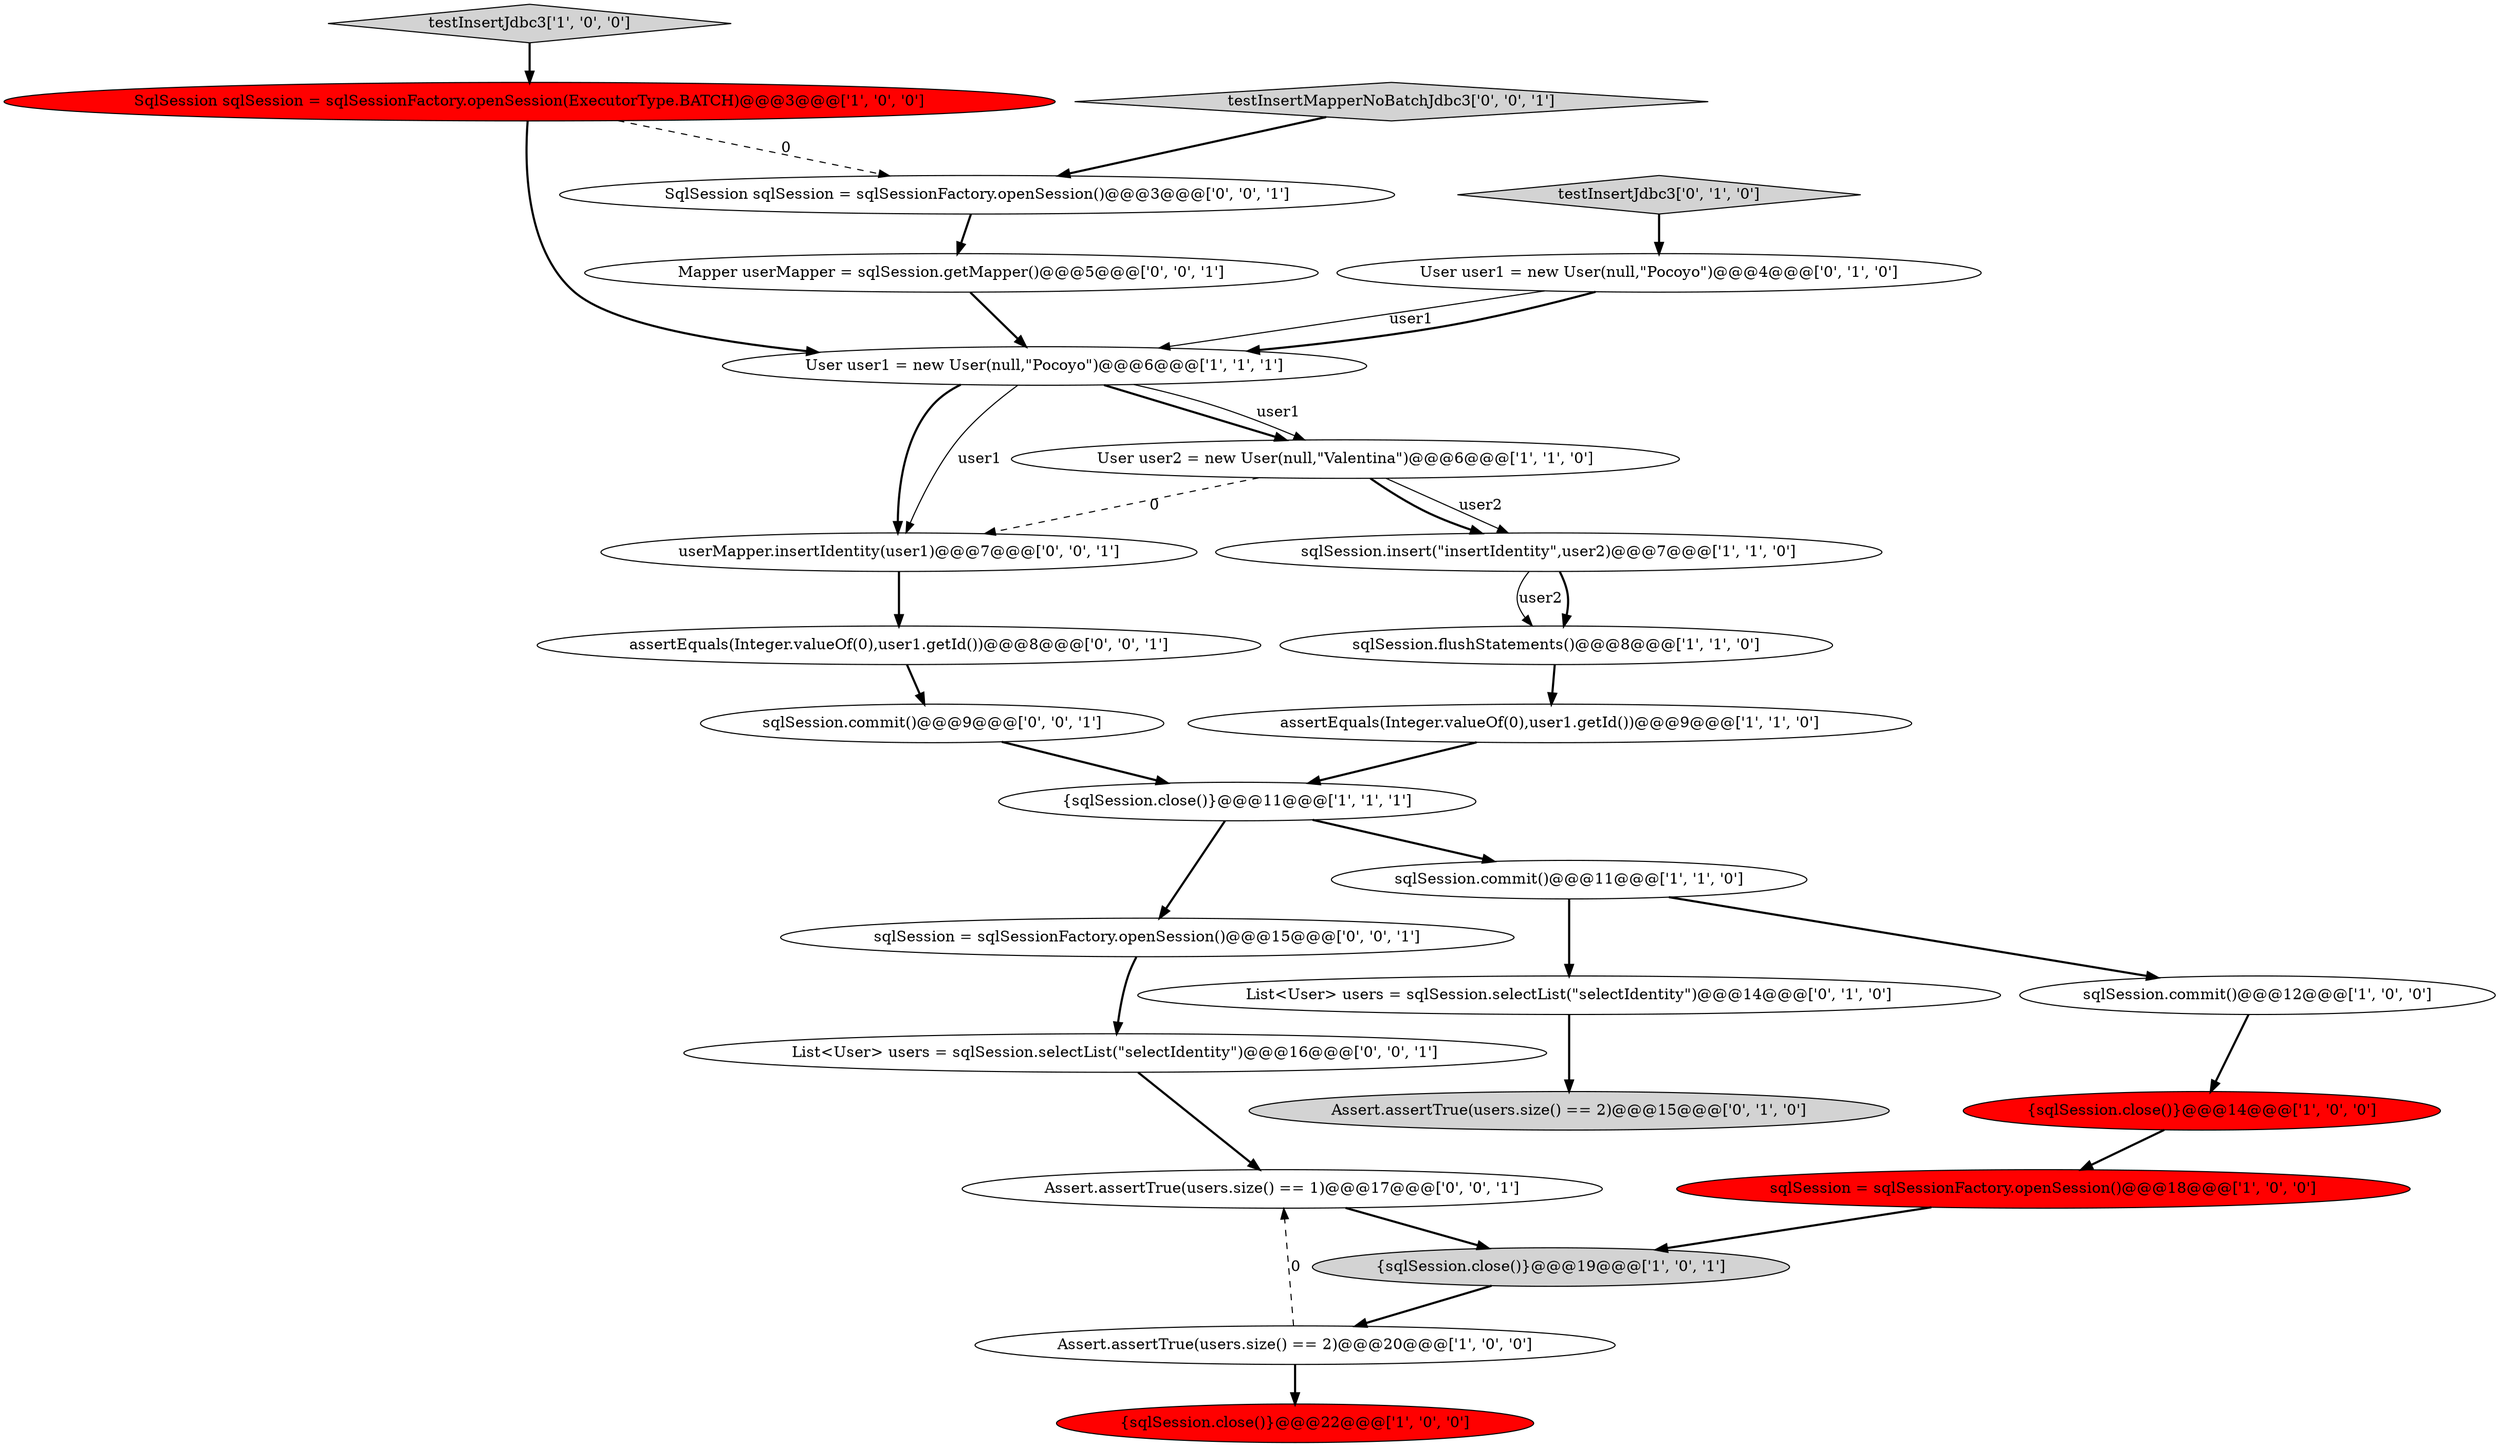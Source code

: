 digraph {
4 [style = filled, label = "testInsertJdbc3['1', '0', '0']", fillcolor = lightgray, shape = diamond image = "AAA0AAABBB1BBB"];
26 [style = filled, label = "sqlSession = sqlSessionFactory.openSession()@@@15@@@['0', '0', '1']", fillcolor = white, shape = ellipse image = "AAA0AAABBB3BBB"];
8 [style = filled, label = "sqlSession.commit()@@@11@@@['1', '1', '0']", fillcolor = white, shape = ellipse image = "AAA0AAABBB1BBB"];
0 [style = filled, label = "sqlSession.commit()@@@12@@@['1', '0', '0']", fillcolor = white, shape = ellipse image = "AAA0AAABBB1BBB"];
22 [style = filled, label = "testInsertMapperNoBatchJdbc3['0', '0', '1']", fillcolor = lightgray, shape = diamond image = "AAA0AAABBB3BBB"];
17 [style = filled, label = "Assert.assertTrue(users.size() == 2)@@@15@@@['0', '1', '0']", fillcolor = lightgray, shape = ellipse image = "AAA0AAABBB2BBB"];
6 [style = filled, label = "sqlSession.insert(\"insertIdentity\",user2)@@@7@@@['1', '1', '0']", fillcolor = white, shape = ellipse image = "AAA0AAABBB1BBB"];
16 [style = filled, label = "List<User> users = sqlSession.selectList(\"selectIdentity\")@@@14@@@['0', '1', '0']", fillcolor = white, shape = ellipse image = "AAA0AAABBB2BBB"];
2 [style = filled, label = "{sqlSession.close()}@@@22@@@['1', '0', '0']", fillcolor = red, shape = ellipse image = "AAA1AAABBB1BBB"];
15 [style = filled, label = "testInsertJdbc3['0', '1', '0']", fillcolor = lightgray, shape = diamond image = "AAA0AAABBB2BBB"];
21 [style = filled, label = "userMapper.insertIdentity(user1)@@@7@@@['0', '0', '1']", fillcolor = white, shape = ellipse image = "AAA0AAABBB3BBB"];
24 [style = filled, label = "List<User> users = sqlSession.selectList(\"selectIdentity\")@@@16@@@['0', '0', '1']", fillcolor = white, shape = ellipse image = "AAA0AAABBB3BBB"];
27 [style = filled, label = "sqlSession.commit()@@@9@@@['0', '0', '1']", fillcolor = white, shape = ellipse image = "AAA0AAABBB3BBB"];
11 [style = filled, label = "SqlSession sqlSession = sqlSessionFactory.openSession(ExecutorType.BATCH)@@@3@@@['1', '0', '0']", fillcolor = red, shape = ellipse image = "AAA1AAABBB1BBB"];
9 [style = filled, label = "sqlSession = sqlSessionFactory.openSession()@@@18@@@['1', '0', '0']", fillcolor = red, shape = ellipse image = "AAA1AAABBB1BBB"];
14 [style = filled, label = "assertEquals(Integer.valueOf(0),user1.getId())@@@9@@@['1', '1', '0']", fillcolor = white, shape = ellipse image = "AAA0AAABBB1BBB"];
19 [style = filled, label = "Mapper userMapper = sqlSession.getMapper()@@@5@@@['0', '0', '1']", fillcolor = white, shape = ellipse image = "AAA0AAABBB3BBB"];
23 [style = filled, label = "SqlSession sqlSession = sqlSessionFactory.openSession()@@@3@@@['0', '0', '1']", fillcolor = white, shape = ellipse image = "AAA0AAABBB3BBB"];
18 [style = filled, label = "User user1 = new User(null,\"Pocoyo\")@@@4@@@['0', '1', '0']", fillcolor = white, shape = ellipse image = "AAA0AAABBB2BBB"];
13 [style = filled, label = "User user2 = new User(null,\"Valentina\")@@@6@@@['1', '1', '0']", fillcolor = white, shape = ellipse image = "AAA0AAABBB1BBB"];
5 [style = filled, label = "sqlSession.flushStatements()@@@8@@@['1', '1', '0']", fillcolor = white, shape = ellipse image = "AAA0AAABBB1BBB"];
10 [style = filled, label = "{sqlSession.close()}@@@19@@@['1', '0', '1']", fillcolor = lightgray, shape = ellipse image = "AAA0AAABBB1BBB"];
3 [style = filled, label = "{sqlSession.close()}@@@11@@@['1', '1', '1']", fillcolor = white, shape = ellipse image = "AAA0AAABBB1BBB"];
7 [style = filled, label = "{sqlSession.close()}@@@14@@@['1', '0', '0']", fillcolor = red, shape = ellipse image = "AAA1AAABBB1BBB"];
12 [style = filled, label = "User user1 = new User(null,\"Pocoyo\")@@@6@@@['1', '1', '1']", fillcolor = white, shape = ellipse image = "AAA0AAABBB1BBB"];
25 [style = filled, label = "assertEquals(Integer.valueOf(0),user1.getId())@@@8@@@['0', '0', '1']", fillcolor = white, shape = ellipse image = "AAA0AAABBB3BBB"];
20 [style = filled, label = "Assert.assertTrue(users.size() == 1)@@@17@@@['0', '0', '1']", fillcolor = white, shape = ellipse image = "AAA0AAABBB3BBB"];
1 [style = filled, label = "Assert.assertTrue(users.size() == 2)@@@20@@@['1', '0', '0']", fillcolor = white, shape = ellipse image = "AAA0AAABBB1BBB"];
14->3 [style = bold, label=""];
8->16 [style = bold, label=""];
13->6 [style = solid, label="user2"];
19->12 [style = bold, label=""];
18->12 [style = solid, label="user1"];
12->21 [style = bold, label=""];
27->3 [style = bold, label=""];
18->12 [style = bold, label=""];
3->26 [style = bold, label=""];
11->23 [style = dashed, label="0"];
11->12 [style = bold, label=""];
16->17 [style = bold, label=""];
5->14 [style = bold, label=""];
9->10 [style = bold, label=""];
21->25 [style = bold, label=""];
26->24 [style = bold, label=""];
15->18 [style = bold, label=""];
22->23 [style = bold, label=""];
12->21 [style = solid, label="user1"];
0->7 [style = bold, label=""];
20->10 [style = bold, label=""];
24->20 [style = bold, label=""];
8->0 [style = bold, label=""];
7->9 [style = bold, label=""];
25->27 [style = bold, label=""];
12->13 [style = bold, label=""];
1->20 [style = dashed, label="0"];
6->5 [style = bold, label=""];
13->21 [style = dashed, label="0"];
3->8 [style = bold, label=""];
23->19 [style = bold, label=""];
6->5 [style = solid, label="user2"];
1->2 [style = bold, label=""];
13->6 [style = bold, label=""];
4->11 [style = bold, label=""];
10->1 [style = bold, label=""];
12->13 [style = solid, label="user1"];
}
